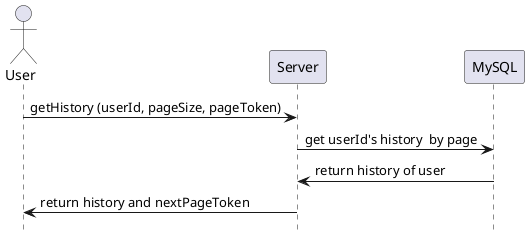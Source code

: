 @startuml view-history
hide footbox
actor "User"
"User" -> "Server": getHistory (userId, pageSize, pageToken)
"Server" -> "MySQL": get userId's history  by page
"MySQL" -> "Server": return history of user
"Server" -> "User": return history and nextPageToken
@enduml